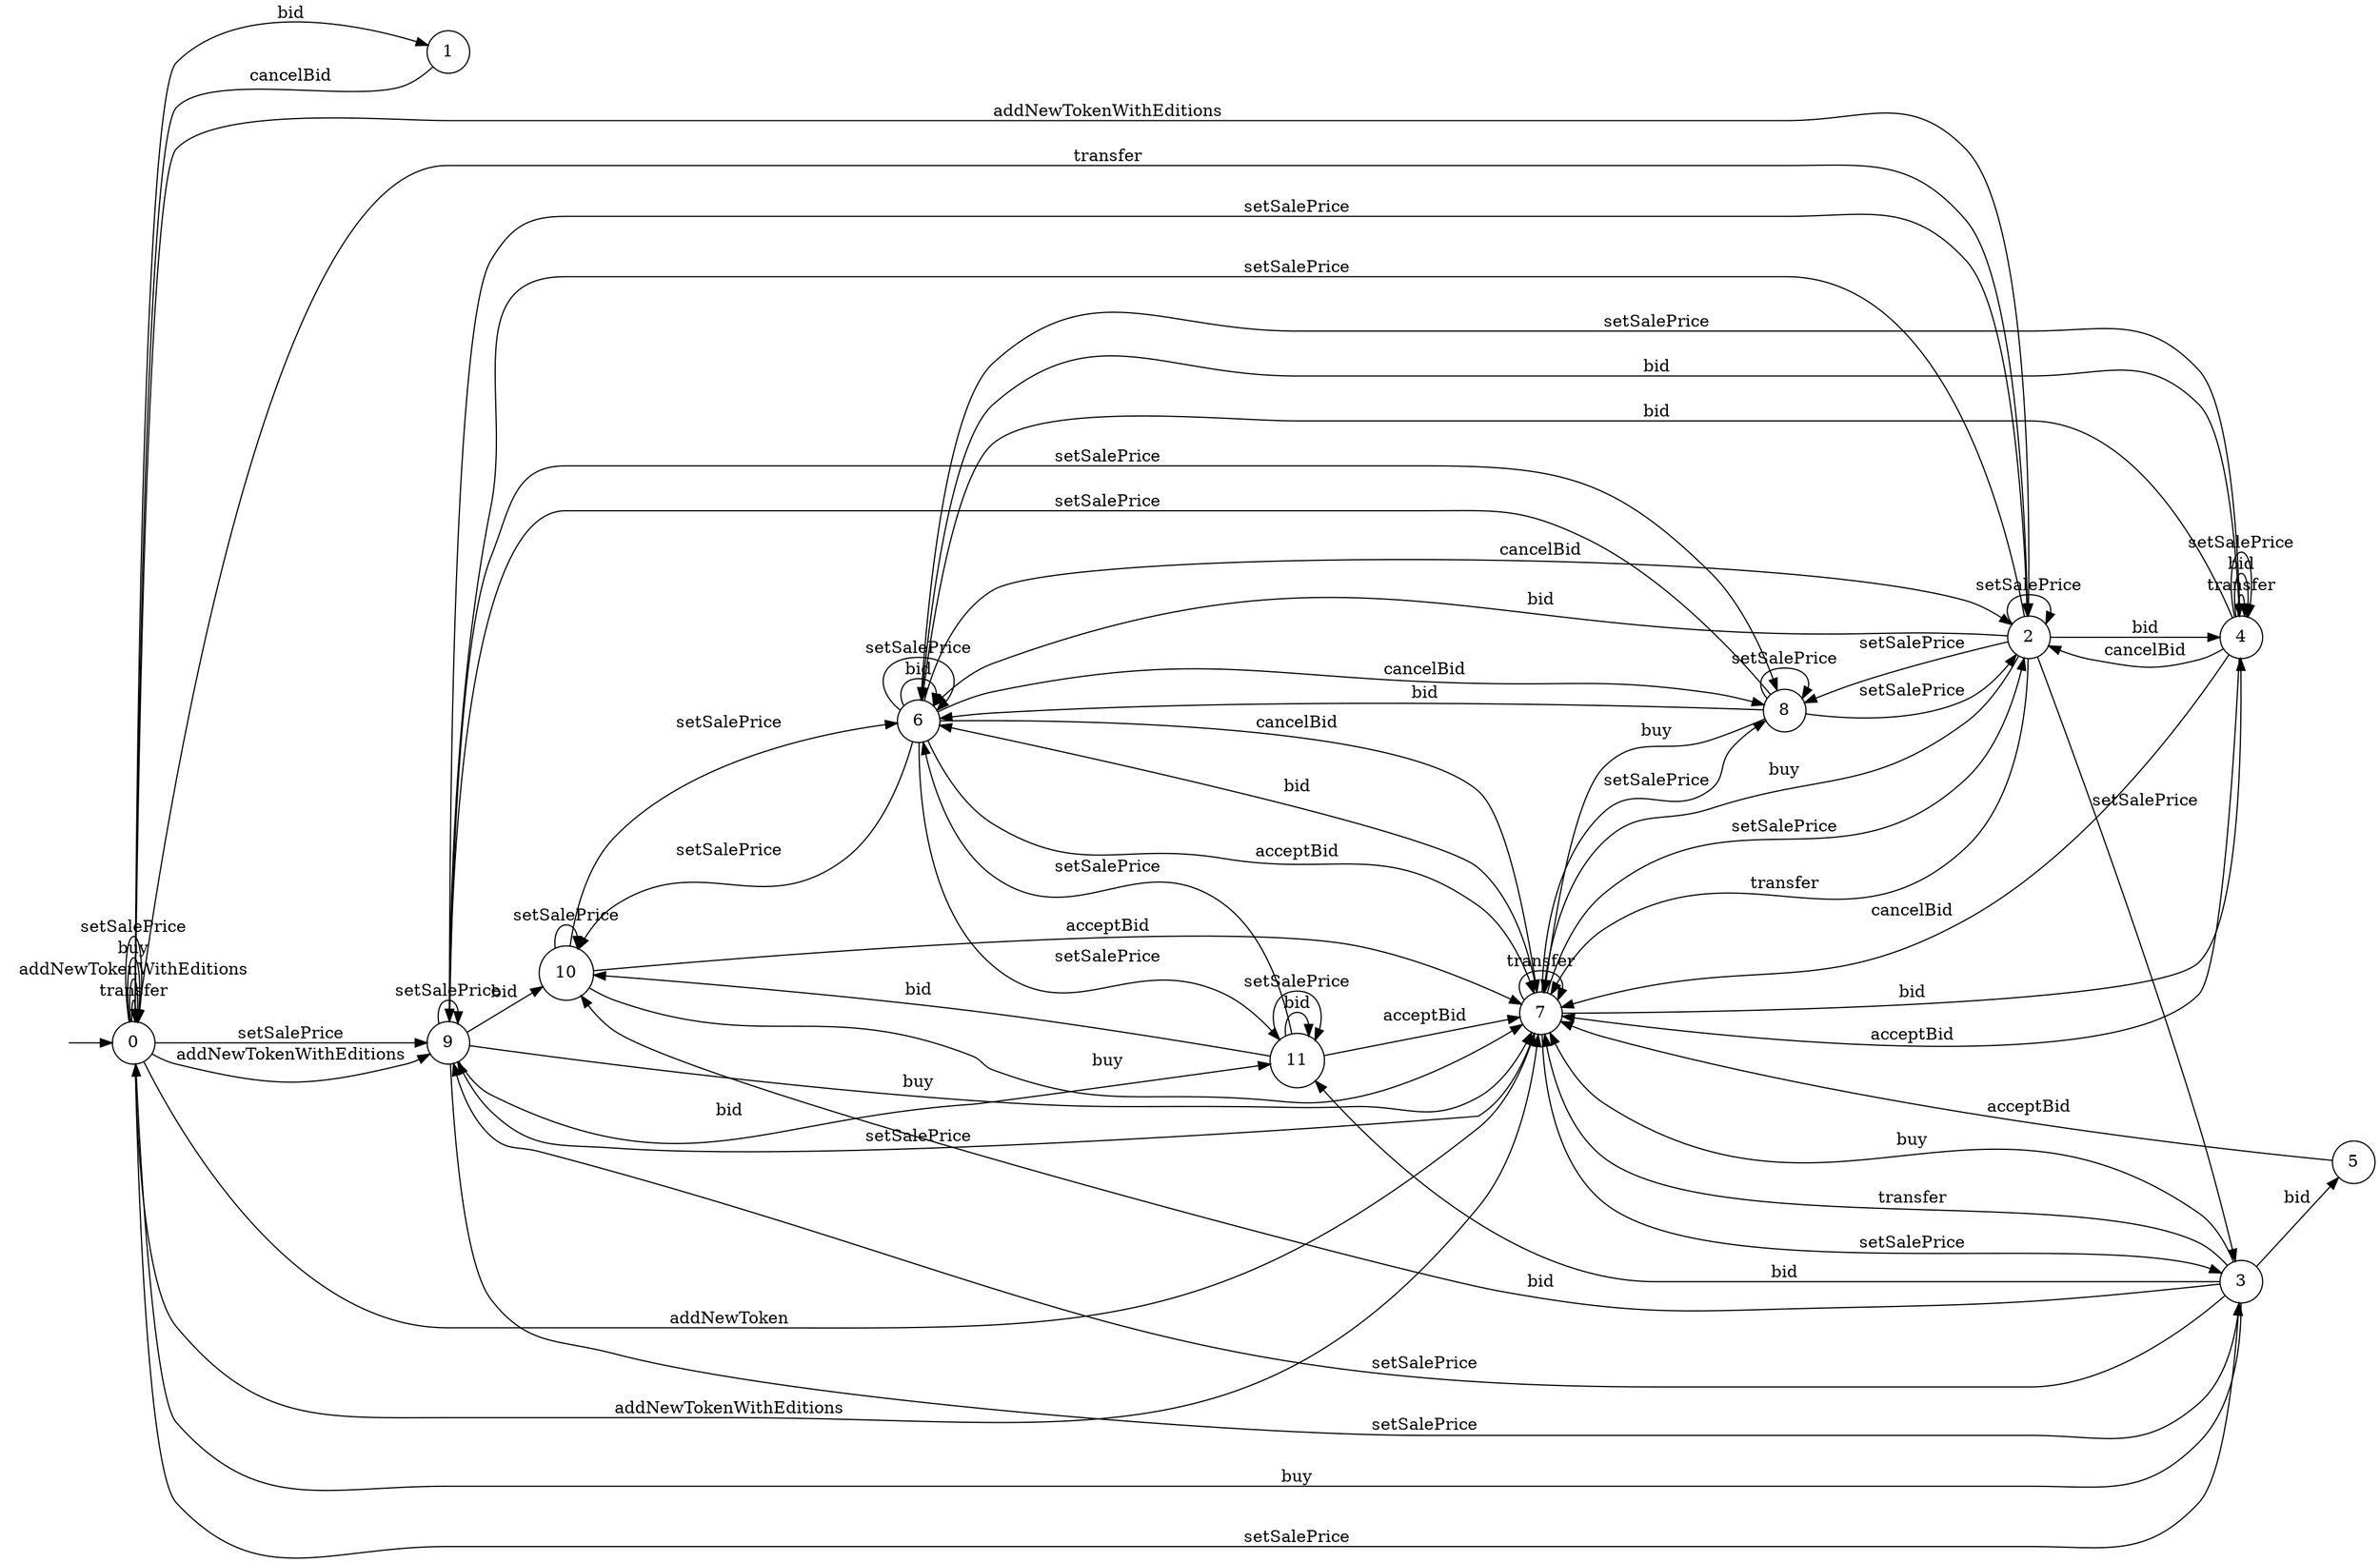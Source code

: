 digraph "./InvConPlus/Dapp-Automata-data/result/model-fix/0x41a322b28d0ff354040e2cbc676f0320d8c8850d/SupeRare/FSM-14" {
	graph [rankdir=LR]
	"" [label="" shape=plaintext]
	1 [label=1 shape=circle]
	10 [label=10 shape=circle]
	9 [label=9 shape=circle]
	8 [label=8 shape=circle]
	4 [label=4 shape=circle]
	6 [label=6 shape=circle]
	7 [label=7 shape=circle]
	2 [label=2 shape=circle]
	3 [label=3 shape=circle]
	5 [label=5 shape=circle]
	11 [label=11 shape=circle]
	0 [label=0 shape=circle]
	"" -> 0 [label=""]
	0 -> 0 [label=transfer]
	0 -> 7 [label=addNewToken]
	0 -> 7 [label=addNewTokenWithEditions]
	0 -> 2 [label=addNewTokenWithEditions]
	0 -> 9 [label=addNewTokenWithEditions]
	0 -> 0 [label=addNewTokenWithEditions]
	0 -> 1 [label=bid]
	0 -> 0 [label=buy]
	0 -> 3 [label=setSalePrice]
	0 -> 9 [label=setSalePrice]
	0 -> 0 [label=setSalePrice]
	8 -> 6 [label=bid]
	8 -> 7 [label=buy]
	8 -> 2 [label=setSalePrice]
	8 -> 9 [label=setSalePrice]
	8 -> 8 [label=setSalePrice]
	11 -> 10 [label=bid]
	11 -> 11 [label=bid]
	11 -> 7 [label=acceptBid]
	11 -> 6 [label=setSalePrice]
	11 -> 11 [label=setSalePrice]
	10 -> 7 [label=acceptBid]
	10 -> 7 [label=buy]
	10 -> 6 [label=setSalePrice]
	10 -> 10 [label=setSalePrice]
	6 -> 6 [label=bid]
	6 -> 4 [label=bid]
	6 -> 7 [label=acceptBid]
	6 -> 7 [label=cancelBid]
	6 -> 2 [label=cancelBid]
	6 -> 8 [label=cancelBid]
	6 -> 6 [label=setSalePrice]
	6 -> 10 [label=setSalePrice]
	6 -> 11 [label=setSalePrice]
	5 -> 7 [label=acceptBid]
	9 -> 10 [label=bid]
	9 -> 11 [label=bid]
	9 -> 7 [label=buy]
	9 -> 2 [label=setSalePrice]
	9 -> 3 [label=setSalePrice]
	9 -> 9 [label=setSalePrice]
	9 -> 8 [label=setSalePrice]
	2 -> 7 [label=transfer]
	2 -> 0 [label=transfer]
	2 -> 6 [label=bid]
	2 -> 4 [label=bid]
	2 -> 7 [label=buy]
	2 -> 2 [label=setSalePrice]
	2 -> 3 [label=setSalePrice]
	2 -> 9 [label=setSalePrice]
	2 -> 8 [label=setSalePrice]
	7 -> 7 [label=transfer]
	7 -> 6 [label=bid]
	7 -> 4 [label=bid]
	7 -> 2 [label=setSalePrice]
	7 -> 3 [label=setSalePrice]
	7 -> 9 [label=setSalePrice]
	7 -> 8 [label=setSalePrice]
	4 -> 4 [label=transfer]
	4 -> 6 [label=bid]
	4 -> 4 [label=bid]
	4 -> 7 [label=acceptBid]
	4 -> 7 [label=cancelBid]
	4 -> 2 [label=cancelBid]
	4 -> 6 [label=setSalePrice]
	4 -> 4 [label=setSalePrice]
	3 -> 7 [label=transfer]
	3 -> 5 [label=bid]
	3 -> 10 [label=bid]
	3 -> 11 [label=bid]
	3 -> 7 [label=buy]
	3 -> 0 [label=buy]
	3 -> 9 [label=setSalePrice]
	1 -> 0 [label=cancelBid]
}

